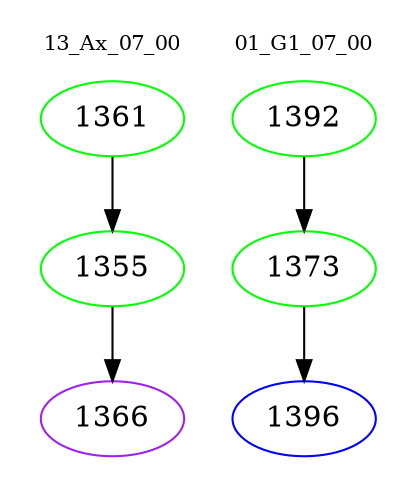 digraph{
subgraph cluster_0 {
color = white
label = "13_Ax_07_00";
fontsize=10;
T0_1361 [label="1361", color="green"]
T0_1361 -> T0_1355 [color="black"]
T0_1355 [label="1355", color="green"]
T0_1355 -> T0_1366 [color="black"]
T0_1366 [label="1366", color="purple"]
}
subgraph cluster_1 {
color = white
label = "01_G1_07_00";
fontsize=10;
T1_1392 [label="1392", color="green"]
T1_1392 -> T1_1373 [color="black"]
T1_1373 [label="1373", color="green"]
T1_1373 -> T1_1396 [color="black"]
T1_1396 [label="1396", color="blue"]
}
}
